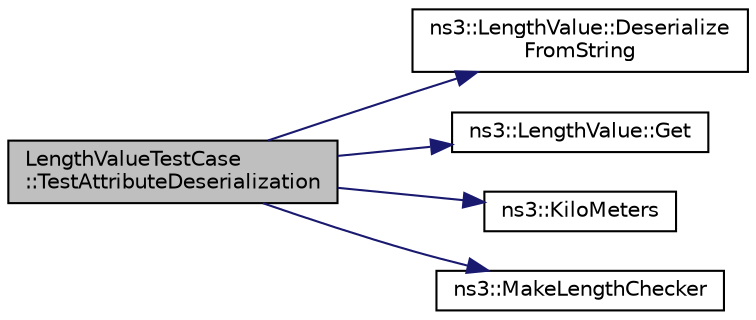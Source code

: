 digraph "LengthValueTestCase::TestAttributeDeserialization"
{
 // LATEX_PDF_SIZE
  edge [fontname="Helvetica",fontsize="10",labelfontname="Helvetica",labelfontsize="10"];
  node [fontname="Helvetica",fontsize="10",shape=record];
  rankdir="LR";
  Node1 [label="LengthValueTestCase\l::TestAttributeDeserialization",height=0.2,width=0.4,color="black", fillcolor="grey75", style="filled", fontcolor="black",tooltip="Test that a LengthValue can be deserialized from a string."];
  Node1 -> Node2 [color="midnightblue",fontsize="10",style="solid",fontname="Helvetica"];
  Node2 [label="ns3::LengthValue::Deserialize\lFromString",height=0.2,width=0.4,color="black", fillcolor="white", style="filled",URL="$classns3_1_1_length_value.html#a3bd504ad16612f4206a67e6a4264bc09",tooltip=" "];
  Node1 -> Node3 [color="midnightblue",fontsize="10",style="solid",fontname="Helvetica"];
  Node3 [label="ns3::LengthValue::Get",height=0.2,width=0.4,color="black", fillcolor="white", style="filled",URL="$classns3_1_1_length_value.html#abe0f6dcc237a03b3a0c15ba1323e212c",tooltip=" "];
  Node1 -> Node4 [color="midnightblue",fontsize="10",style="solid",fontname="Helvetica"];
  Node4 [label="ns3::KiloMeters",height=0.2,width=0.4,color="black", fillcolor="white", style="filled",URL="$group__length.html#ga0aaf9b99cb827935faef9ba1b77177ab",tooltip="This function provides a string parsing method that does not rely on istream, which has been found to..."];
  Node1 -> Node5 [color="midnightblue",fontsize="10",style="solid",fontname="Helvetica"];
  Node5 [label="ns3::MakeLengthChecker",height=0.2,width=0.4,color="black", fillcolor="white", style="filled",URL="$group__attribute___length.html#ga4eaff8bceb8c8fe13ac8439504818512",tooltip=" "];
}
